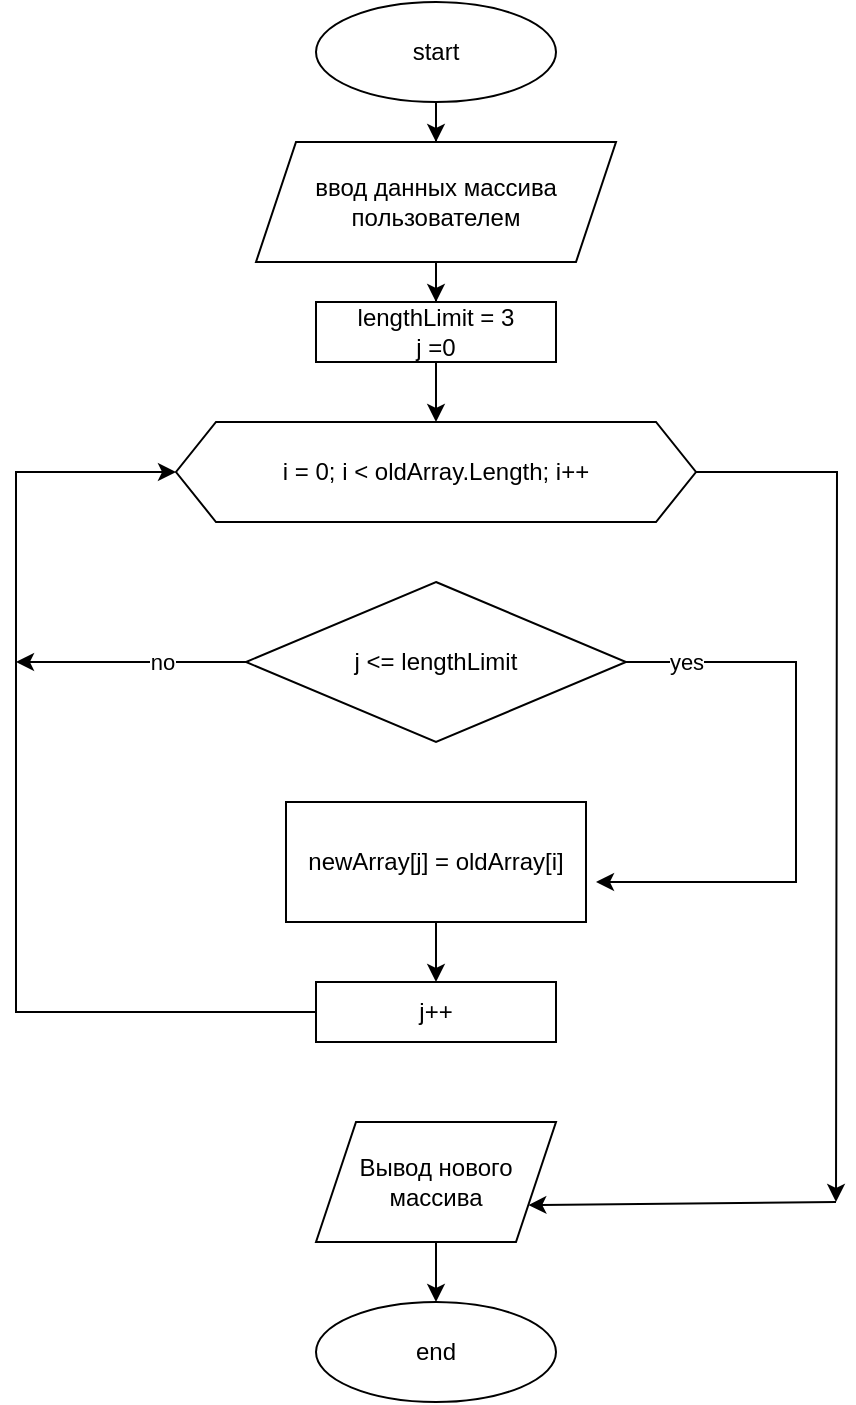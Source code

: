 <mxfile version="20.3.7" type="github"><diagram id="4o4sk2BbsyoQ3z05K-AC" name="Страница 1"><mxGraphModel dx="868" dy="450" grid="1" gridSize="10" guides="1" tooltips="1" connect="1" arrows="1" fold="1" page="1" pageScale="1" pageWidth="827" pageHeight="1169" math="0" shadow="0"><root><mxCell id="0"/><mxCell id="1" parent="0"/><mxCell id="b4HMG4LiY-VfC6Eoj493-20" style="edgeStyle=orthogonalEdgeStyle;rounded=0;orthogonalLoop=1;jettySize=auto;html=1;entryX=0.5;entryY=0;entryDx=0;entryDy=0;" edge="1" parent="1" source="BUjEQ8mLQ7EpqDNRSS5n-1" target="BUjEQ8mLQ7EpqDNRSS5n-2"><mxGeometry relative="1" as="geometry"/></mxCell><mxCell id="BUjEQ8mLQ7EpqDNRSS5n-1" value="start" style="ellipse;whiteSpace=wrap;html=1;" parent="1" vertex="1"><mxGeometry x="340" y="40" width="120" height="50" as="geometry"/></mxCell><mxCell id="b4HMG4LiY-VfC6Eoj493-21" style="edgeStyle=orthogonalEdgeStyle;rounded=0;orthogonalLoop=1;jettySize=auto;html=1;entryX=0.5;entryY=0;entryDx=0;entryDy=0;" edge="1" parent="1" source="BUjEQ8mLQ7EpqDNRSS5n-2" target="b4HMG4LiY-VfC6Eoj493-1"><mxGeometry relative="1" as="geometry"/></mxCell><mxCell id="BUjEQ8mLQ7EpqDNRSS5n-2" value="ввод данных массива пользователем" style="shape=parallelogram;perimeter=parallelogramPerimeter;whiteSpace=wrap;html=1;fixedSize=1;" parent="1" vertex="1"><mxGeometry x="310" y="110" width="180" height="60" as="geometry"/></mxCell><mxCell id="b4HMG4LiY-VfC6Eoj493-22" style="edgeStyle=orthogonalEdgeStyle;rounded=0;orthogonalLoop=1;jettySize=auto;html=1;entryX=0.5;entryY=0;entryDx=0;entryDy=0;" edge="1" parent="1" source="b4HMG4LiY-VfC6Eoj493-1" target="b4HMG4LiY-VfC6Eoj493-3"><mxGeometry relative="1" as="geometry"/></mxCell><mxCell id="b4HMG4LiY-VfC6Eoj493-1" value="lengthLimit = 3&lt;br&gt;j =0" style="rounded=0;whiteSpace=wrap;html=1;" vertex="1" parent="1"><mxGeometry x="340" y="190" width="120" height="30" as="geometry"/></mxCell><mxCell id="b4HMG4LiY-VfC6Eoj493-15" style="edgeStyle=orthogonalEdgeStyle;rounded=0;orthogonalLoop=1;jettySize=auto;html=1;" edge="1" parent="1" source="b4HMG4LiY-VfC6Eoj493-2"><mxGeometry relative="1" as="geometry"><mxPoint x="480" y="480" as="targetPoint"/><Array as="points"><mxPoint x="580" y="370"/><mxPoint x="580" y="480"/></Array></mxGeometry></mxCell><mxCell id="b4HMG4LiY-VfC6Eoj493-17" value="yes" style="edgeLabel;html=1;align=center;verticalAlign=middle;resizable=0;points=[];" vertex="1" connectable="0" parent="b4HMG4LiY-VfC6Eoj493-15"><mxGeometry x="-0.797" relative="1" as="geometry"><mxPoint as="offset"/></mxGeometry></mxCell><mxCell id="b4HMG4LiY-VfC6Eoj493-16" style="edgeStyle=orthogonalEdgeStyle;rounded=0;orthogonalLoop=1;jettySize=auto;html=1;" edge="1" parent="1" source="b4HMG4LiY-VfC6Eoj493-2"><mxGeometry relative="1" as="geometry"><mxPoint x="190" y="370" as="targetPoint"/></mxGeometry></mxCell><mxCell id="b4HMG4LiY-VfC6Eoj493-18" value="no" style="edgeLabel;html=1;align=center;verticalAlign=middle;resizable=0;points=[];" vertex="1" connectable="0" parent="b4HMG4LiY-VfC6Eoj493-16"><mxGeometry x="-0.27" relative="1" as="geometry"><mxPoint as="offset"/></mxGeometry></mxCell><mxCell id="b4HMG4LiY-VfC6Eoj493-2" value="j &amp;lt;= lengthLimit" style="rhombus;whiteSpace=wrap;html=1;" vertex="1" parent="1"><mxGeometry x="305" y="330" width="190" height="80" as="geometry"/></mxCell><mxCell id="b4HMG4LiY-VfC6Eoj493-9" style="edgeStyle=orthogonalEdgeStyle;rounded=0;orthogonalLoop=1;jettySize=auto;html=1;" edge="1" parent="1" source="b4HMG4LiY-VfC6Eoj493-3"><mxGeometry relative="1" as="geometry"><mxPoint x="600" y="640" as="targetPoint"/></mxGeometry></mxCell><mxCell id="b4HMG4LiY-VfC6Eoj493-3" value="i = 0; i &amp;lt; oldArray.Length; i++" style="shape=hexagon;perimeter=hexagonPerimeter2;whiteSpace=wrap;html=1;fixedSize=1;" vertex="1" parent="1"><mxGeometry x="270" y="250" width="260" height="50" as="geometry"/></mxCell><mxCell id="b4HMG4LiY-VfC6Eoj493-13" style="edgeStyle=orthogonalEdgeStyle;rounded=0;orthogonalLoop=1;jettySize=auto;html=1;entryX=0.5;entryY=0;entryDx=0;entryDy=0;" edge="1" parent="1" source="b4HMG4LiY-VfC6Eoj493-5" target="b4HMG4LiY-VfC6Eoj493-6"><mxGeometry relative="1" as="geometry"/></mxCell><mxCell id="b4HMG4LiY-VfC6Eoj493-5" value="newArray[j] = oldArray[i]" style="rounded=0;whiteSpace=wrap;html=1;" vertex="1" parent="1"><mxGeometry x="325" y="440" width="150" height="60" as="geometry"/></mxCell><mxCell id="b4HMG4LiY-VfC6Eoj493-14" style="edgeStyle=orthogonalEdgeStyle;rounded=0;orthogonalLoop=1;jettySize=auto;html=1;entryX=0;entryY=0.5;entryDx=0;entryDy=0;" edge="1" parent="1" source="b4HMG4LiY-VfC6Eoj493-6" target="b4HMG4LiY-VfC6Eoj493-3"><mxGeometry relative="1" as="geometry"><mxPoint x="260" y="270" as="targetPoint"/><Array as="points"><mxPoint x="190" y="545"/><mxPoint x="190" y="275"/></Array></mxGeometry></mxCell><mxCell id="b4HMG4LiY-VfC6Eoj493-6" value="j++" style="rounded=0;whiteSpace=wrap;html=1;" vertex="1" parent="1"><mxGeometry x="340" y="530" width="120" height="30" as="geometry"/></mxCell><mxCell id="b4HMG4LiY-VfC6Eoj493-19" style="edgeStyle=orthogonalEdgeStyle;rounded=0;orthogonalLoop=1;jettySize=auto;html=1;entryX=0.5;entryY=0;entryDx=0;entryDy=0;" edge="1" parent="1" source="b4HMG4LiY-VfC6Eoj493-7" target="b4HMG4LiY-VfC6Eoj493-8"><mxGeometry relative="1" as="geometry"/></mxCell><mxCell id="b4HMG4LiY-VfC6Eoj493-7" value="Вывод нового массива" style="shape=parallelogram;perimeter=parallelogramPerimeter;whiteSpace=wrap;html=1;fixedSize=1;" vertex="1" parent="1"><mxGeometry x="340" y="600" width="120" height="60" as="geometry"/></mxCell><mxCell id="b4HMG4LiY-VfC6Eoj493-8" value="end" style="ellipse;whiteSpace=wrap;html=1;" vertex="1" parent="1"><mxGeometry x="340" y="690" width="120" height="50" as="geometry"/></mxCell><mxCell id="b4HMG4LiY-VfC6Eoj493-10" value="" style="endArrow=classic;html=1;rounded=0;entryX=1;entryY=0.75;entryDx=0;entryDy=0;" edge="1" parent="1" target="b4HMG4LiY-VfC6Eoj493-7"><mxGeometry width="50" height="50" relative="1" as="geometry"><mxPoint x="600" y="640" as="sourcePoint"/><mxPoint x="570" y="605" as="targetPoint"/></mxGeometry></mxCell></root></mxGraphModel></diagram></mxfile>